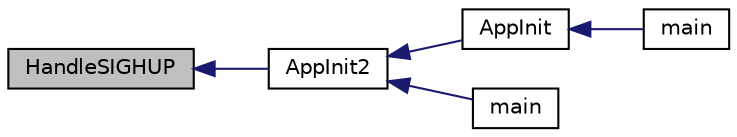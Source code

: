 digraph "HandleSIGHUP"
{
  edge [fontname="Helvetica",fontsize="10",labelfontname="Helvetica",labelfontsize="10"];
  node [fontname="Helvetica",fontsize="10",shape=record];
  rankdir="LR";
  Node948 [label="HandleSIGHUP",height=0.2,width=0.4,color="black", fillcolor="grey75", style="filled", fontcolor="black"];
  Node948 -> Node949 [dir="back",color="midnightblue",fontsize="10",style="solid",fontname="Helvetica"];
  Node949 [label="AppInit2",height=0.2,width=0.4,color="black", fillcolor="white", style="filled",URL="$d8/dc0/init_8h.html#a1a4c1bfbf6ba1db77e988b89b9cadfd3",tooltip="Initialize ion. "];
  Node949 -> Node950 [dir="back",color="midnightblue",fontsize="10",style="solid",fontname="Helvetica"];
  Node950 [label="AppInit",height=0.2,width=0.4,color="black", fillcolor="white", style="filled",URL="$d4/d35/iond_8cpp.html#ac59316b767e6984e1285f0531275286b"];
  Node950 -> Node951 [dir="back",color="midnightblue",fontsize="10",style="solid",fontname="Helvetica"];
  Node951 [label="main",height=0.2,width=0.4,color="black", fillcolor="white", style="filled",URL="$d4/d35/iond_8cpp.html#a0ddf1224851353fc92bfbff6f499fa97"];
  Node949 -> Node952 [dir="back",color="midnightblue",fontsize="10",style="solid",fontname="Helvetica"];
  Node952 [label="main",height=0.2,width=0.4,color="black", fillcolor="white", style="filled",URL="$d5/d2d/ion_8cpp.html#a0ddf1224851353fc92bfbff6f499fa97"];
}
